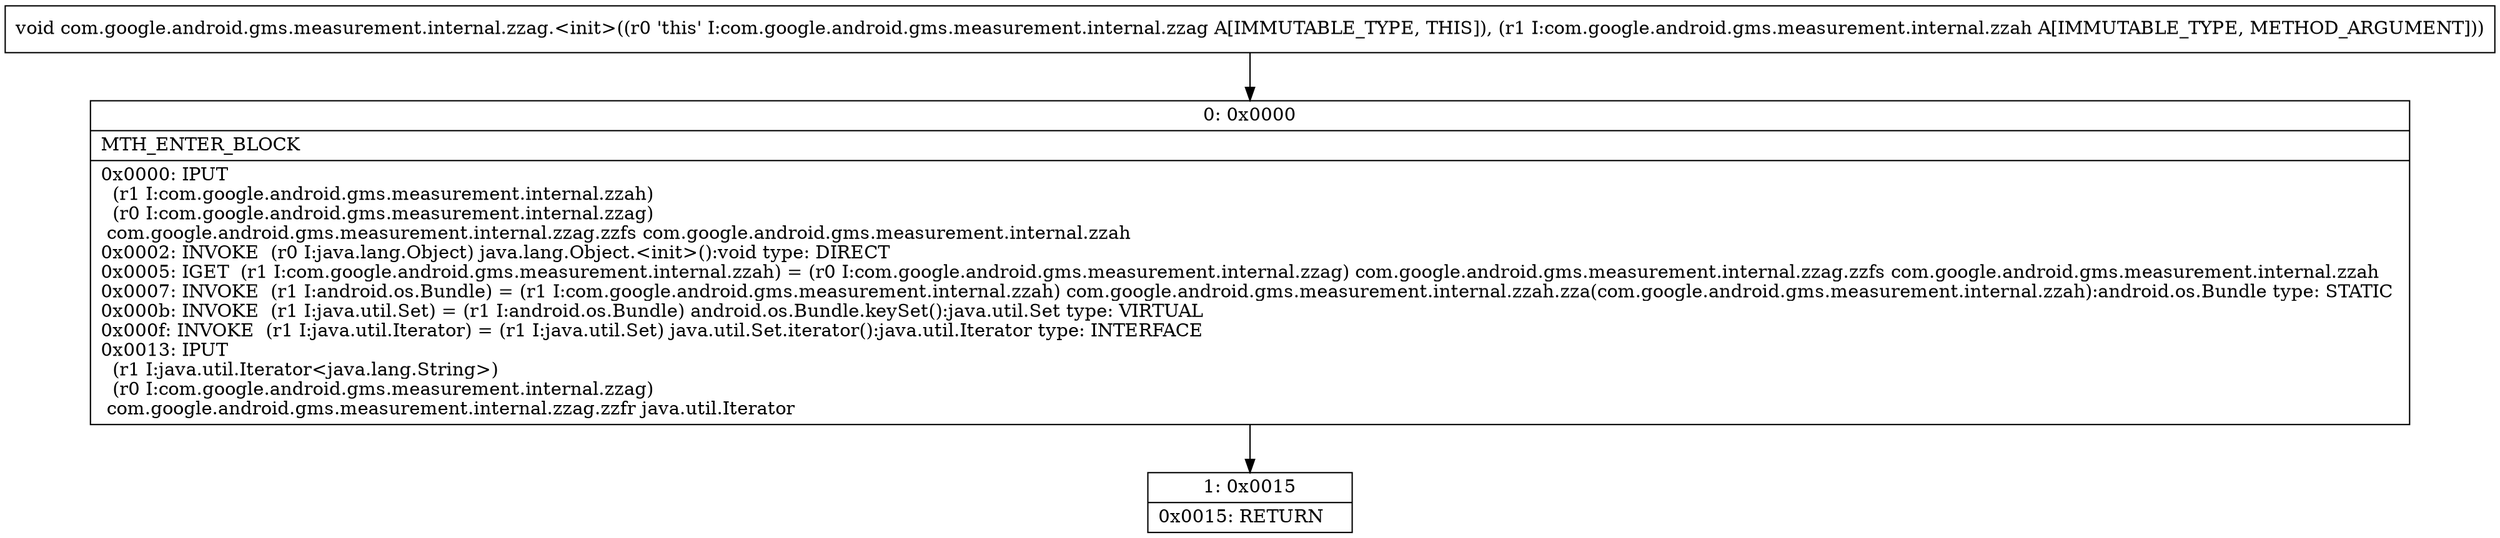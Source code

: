 digraph "CFG forcom.google.android.gms.measurement.internal.zzag.\<init\>(Lcom\/google\/android\/gms\/measurement\/internal\/zzah;)V" {
Node_0 [shape=record,label="{0\:\ 0x0000|MTH_ENTER_BLOCK\l|0x0000: IPUT  \l  (r1 I:com.google.android.gms.measurement.internal.zzah)\l  (r0 I:com.google.android.gms.measurement.internal.zzag)\l com.google.android.gms.measurement.internal.zzag.zzfs com.google.android.gms.measurement.internal.zzah \l0x0002: INVOKE  (r0 I:java.lang.Object) java.lang.Object.\<init\>():void type: DIRECT \l0x0005: IGET  (r1 I:com.google.android.gms.measurement.internal.zzah) = (r0 I:com.google.android.gms.measurement.internal.zzag) com.google.android.gms.measurement.internal.zzag.zzfs com.google.android.gms.measurement.internal.zzah \l0x0007: INVOKE  (r1 I:android.os.Bundle) = (r1 I:com.google.android.gms.measurement.internal.zzah) com.google.android.gms.measurement.internal.zzah.zza(com.google.android.gms.measurement.internal.zzah):android.os.Bundle type: STATIC \l0x000b: INVOKE  (r1 I:java.util.Set) = (r1 I:android.os.Bundle) android.os.Bundle.keySet():java.util.Set type: VIRTUAL \l0x000f: INVOKE  (r1 I:java.util.Iterator) = (r1 I:java.util.Set) java.util.Set.iterator():java.util.Iterator type: INTERFACE \l0x0013: IPUT  \l  (r1 I:java.util.Iterator\<java.lang.String\>)\l  (r0 I:com.google.android.gms.measurement.internal.zzag)\l com.google.android.gms.measurement.internal.zzag.zzfr java.util.Iterator \l}"];
Node_1 [shape=record,label="{1\:\ 0x0015|0x0015: RETURN   \l}"];
MethodNode[shape=record,label="{void com.google.android.gms.measurement.internal.zzag.\<init\>((r0 'this' I:com.google.android.gms.measurement.internal.zzag A[IMMUTABLE_TYPE, THIS]), (r1 I:com.google.android.gms.measurement.internal.zzah A[IMMUTABLE_TYPE, METHOD_ARGUMENT])) }"];
MethodNode -> Node_0;
Node_0 -> Node_1;
}

